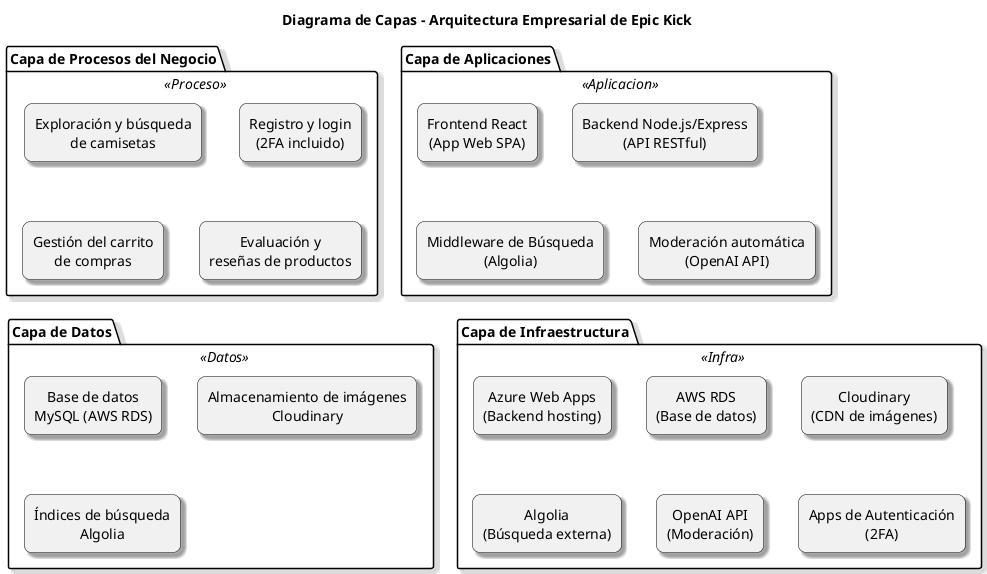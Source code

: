 @startuml EpicKick_Enterprise_Layers

skinparam rectangle {
  RoundCorner 15
  BackgroundColor<<Proceso>> #dae8fc
  BackgroundColor<<Aplicacion>> #d5e8d4
  BackgroundColor<<Datos>> #fff2cc
  BackgroundColor<<Infra>> #f8cecc
  BorderColor black
}
skinparam shadowing true
skinparam defaultTextAlignment center

title Diagrama de Capas - Arquitectura Empresarial de Epic Kick

package "Capa de Procesos del Negocio" <<Proceso>> {
  rectangle "Exploración y búsqueda\nde camisetas"
  rectangle "Registro y login\n(2FA incluido)"
  rectangle "Gestión del carrito\nde compras"
  rectangle "Evaluación y\nreseñas de productos"
}

package "Capa de Aplicaciones" <<Aplicacion>> {
  rectangle "Frontend React\n(App Web SPA)"
  rectangle "Backend Node.js/Express\n(API RESTful)"
  rectangle "Middleware de Búsqueda\n(Algolia)"
  rectangle "Moderación automática\n(OpenAI API)"
}

package "Capa de Datos" <<Datos>> {
  rectangle "Base de datos\nMySQL (AWS RDS)"
  rectangle "Almacenamiento de imágenes\nCloudinary"
  rectangle "Índices de búsqueda\nAlgolia"
}

package "Capa de Infraestructura" <<Infra>> {
  rectangle "Azure Web Apps\n(Backend hosting)"
  rectangle "AWS RDS\n(Base de datos)"
  rectangle "Cloudinary\n(CDN de imágenes)"
  rectangle "Algolia\n(Búsqueda externa)"
  rectangle "OpenAI API\n(Moderación)"
  rectangle "Apps de Autenticación\n(2FA)"
}

@enduml
